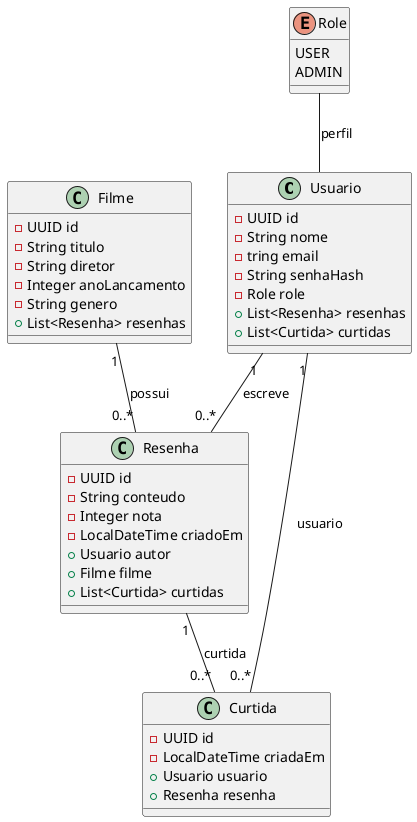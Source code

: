 @startuml

' Definição das classes
class Usuario {
    -UUID id
    -String nome
    -tring email
    -String senhaHash
    -Role role
    +List<Resenha> resenhas
    +List<Curtida> curtidas
}

class Filme {
    -UUID id
    -String titulo
    -String diretor
    -Integer anoLancamento
    -String genero
    +List<Resenha> resenhas
}

class Resenha {
    -UUID id
    -String conteudo
    -Integer nota
    -LocalDateTime criadoEm
    +Usuario autor
    +Filme filme
    +List<Curtida> curtidas
}

class Curtida {
    -UUID id
    -LocalDateTime criadaEm
    +Usuario usuario
    +Resenha resenha
}

enum Role {
    USER
    ADMIN
}

' Definição das relações
Usuario "1" -- "0..*" Resenha : escreve
Usuario "1" -- "0..*" Curtida : usuario
Filme "1" -- "0..*" Resenha : possui
Resenha "1" -- "0..*" Curtida : curtida
Role -- Usuario : perfil

@enduml

